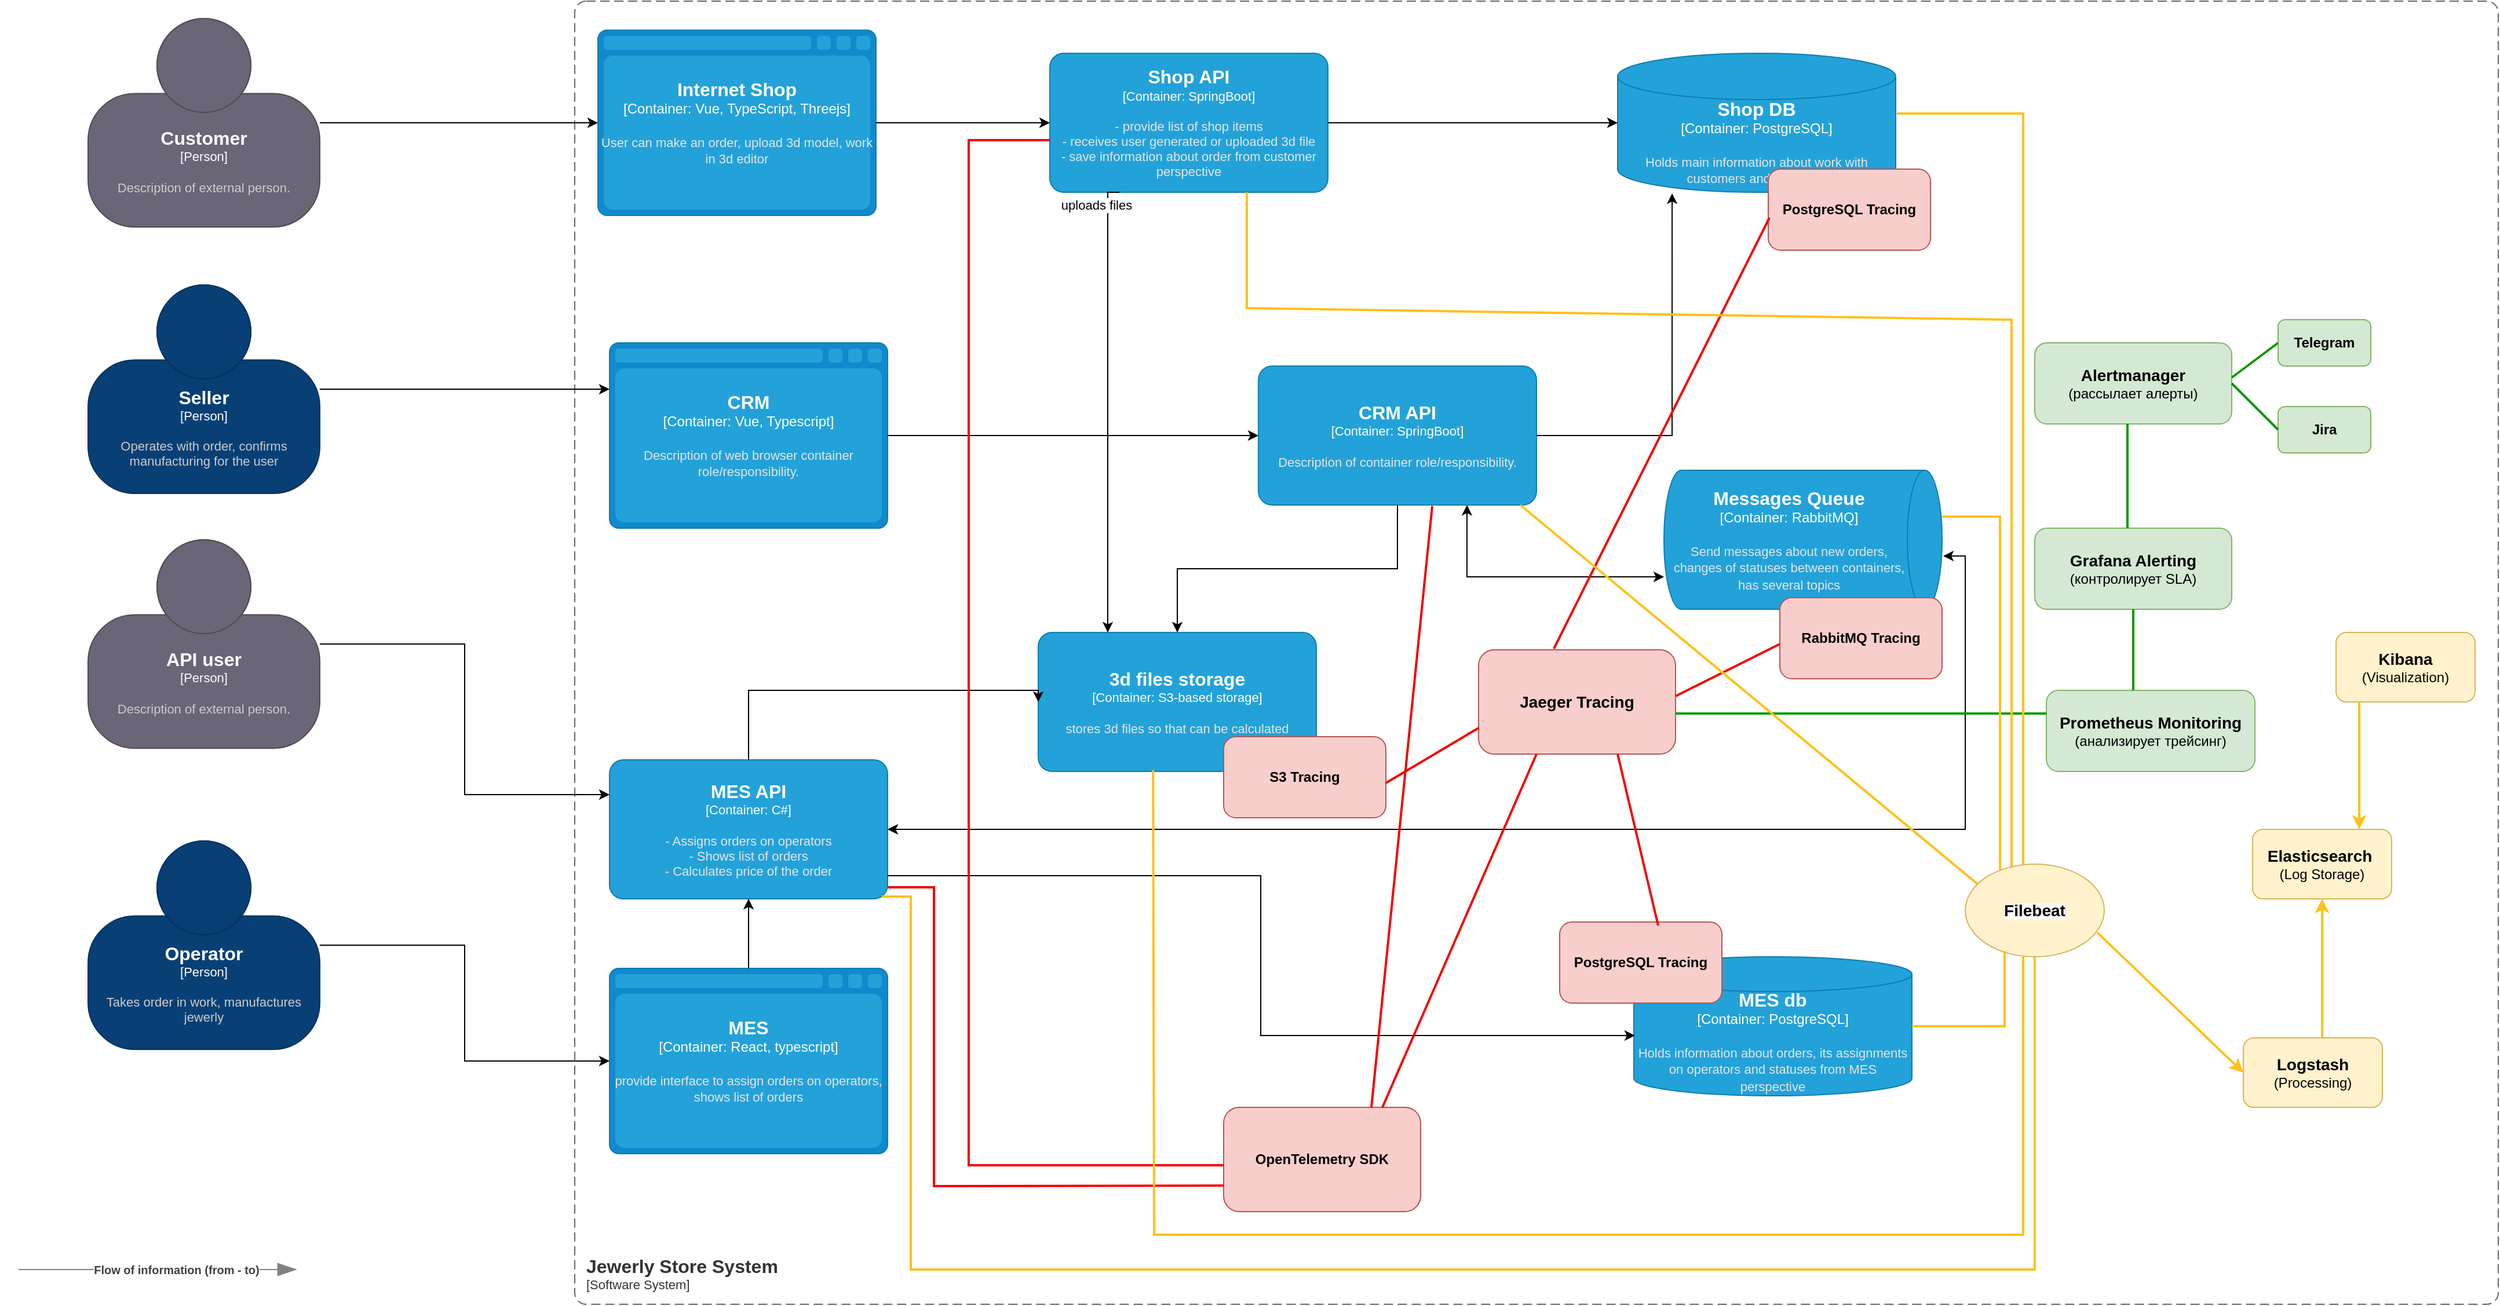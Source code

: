<mxfile version="26.0.16">
  <diagram name="Page-1" id="q5gKrhV2WKv8pvfnoQvh">
    <mxGraphModel dx="2008" dy="1358" grid="1" gridSize="10" guides="1" tooltips="1" connect="1" arrows="1" fold="1" page="1" pageScale="1" pageWidth="827" pageHeight="1169" math="0" shadow="0">
      <root>
        <mxCell id="0" />
        <mxCell id="1" parent="0" />
        <object placeholders="1" c4Name="MES API" c4Type="Container" c4Technology="C#" c4Description="- Assigns orders on operators&#xa;- Shows list of orders&#xa;- Calculates price of the order" label="&lt;font style=&quot;font-size: 16px&quot;&gt;&lt;b&gt;%c4Name%&lt;/b&gt;&lt;/font&gt;&lt;div&gt;[%c4Type%: %c4Technology%]&lt;/div&gt;&lt;br&gt;&lt;div&gt;&lt;font style=&quot;font-size: 11px&quot;&gt;&lt;font color=&quot;#E6E6E6&quot;&gt;%c4Description%&lt;/font&gt;&lt;/div&gt;" id="6bDfexBDMjg7O7AECw8N-1">
          <mxCell style="rounded=1;whiteSpace=wrap;html=1;fontSize=11;labelBackgroundColor=none;fillColor=#23A2D9;fontColor=#ffffff;align=center;arcSize=10;strokeColor=#0E7DAD;metaEdit=1;resizable=0;points=[[0.25,0,0],[0.5,0,0],[0.75,0,0],[1,0.25,0],[1,0.5,0],[1,0.75,0],[0.75,1,0],[0.5,1,0],[0.25,1,0],[0,0.75,0],[0,0.5,0],[0,0.25,0]];" parent="1" vertex="1">
            <mxGeometry x="530" y="890" width="240" height="120" as="geometry" />
          </mxCell>
        </object>
        <object placeholders="1" c4Name="Messages Queue" c4Type="Container" c4Technology="RabbitMQ" c4Description="Send messages about new orders, changes of statuses between containers, has several topics" label="&lt;font style=&quot;font-size: 16px&quot;&gt;&lt;b&gt;%c4Name%&lt;/b&gt;&lt;/font&gt;&lt;div&gt;[%c4Type%:&amp;nbsp;%c4Technology%]&lt;/div&gt;&lt;br&gt;&lt;div&gt;&lt;font style=&quot;font-size: 11px&quot;&gt;&lt;font color=&quot;#E6E6E6&quot;&gt;%c4Description%&lt;/font&gt;&lt;/div&gt;" id="6bDfexBDMjg7O7AECw8N-2">
          <mxCell style="shape=cylinder3;size=15;direction=south;whiteSpace=wrap;html=1;boundedLbl=1;rounded=0;labelBackgroundColor=none;fillColor=#23A2D9;fontSize=12;fontColor=#ffffff;align=center;strokeColor=#0E7DAD;metaEdit=1;points=[[0.5,0,0],[1,0.25,0],[1,0.5,0],[1,0.75,0],[0.5,1,0],[0,0.75,0],[0,0.5,0],[0,0.25,0]];resizable=0;" parent="1" vertex="1">
            <mxGeometry x="1440" y="640" width="240" height="120" as="geometry" />
          </mxCell>
        </object>
        <object placeholders="1" c4Name="Internet Shop" c4Type="Container" c4Technology="Vue, TypeScript, Threejs" c4Description="User can make an order, upload 3d model, work in 3d editor" label="&lt;font style=&quot;font-size: 16px&quot;&gt;&lt;b&gt;%c4Name%&lt;/b&gt;&lt;/font&gt;&lt;div&gt;[%c4Type%:&amp;nbsp;%c4Technology%]&lt;/div&gt;&lt;br&gt;&lt;div&gt;&lt;font style=&quot;font-size: 11px&quot;&gt;&lt;font color=&quot;#E6E6E6&quot;&gt;%c4Description%&lt;/font&gt;&lt;/div&gt;" id="6bDfexBDMjg7O7AECw8N-3">
          <mxCell style="shape=mxgraph.c4.webBrowserContainer2;whiteSpace=wrap;html=1;boundedLbl=1;rounded=0;labelBackgroundColor=none;strokeColor=#118ACD;fillColor=#23A2D9;strokeColor=#118ACD;strokeColor2=#0E7DAD;fontSize=12;fontColor=#ffffff;align=center;metaEdit=1;points=[[0.5,0,0],[1,0.25,0],[1,0.5,0],[1,0.75,0],[0.5,1,0],[0,0.75,0],[0,0.5,0],[0,0.25,0]];resizable=0;" parent="1" vertex="1">
            <mxGeometry x="520" y="260" width="240" height="160" as="geometry" />
          </mxCell>
        </object>
        <object placeholders="1" c4Name="MES" c4Type="Container" c4Technology="React, typescript" c4Description="provide interface to assign orders on operators, shows list of orders" label="&lt;font style=&quot;font-size: 16px&quot;&gt;&lt;b&gt;%c4Name%&lt;/b&gt;&lt;/font&gt;&lt;div&gt;[%c4Type%:&amp;nbsp;%c4Technology%]&lt;/div&gt;&lt;br&gt;&lt;div&gt;&lt;font style=&quot;font-size: 11px&quot;&gt;&lt;font color=&quot;#E6E6E6&quot;&gt;%c4Description%&lt;/font&gt;&lt;/div&gt;" id="6bDfexBDMjg7O7AECw8N-4">
          <mxCell style="shape=mxgraph.c4.webBrowserContainer2;whiteSpace=wrap;html=1;boundedLbl=1;rounded=0;labelBackgroundColor=none;strokeColor=#118ACD;fillColor=#23A2D9;strokeColor=#118ACD;strokeColor2=#0E7DAD;fontSize=12;fontColor=#ffffff;align=center;metaEdit=1;points=[[0.5,0,0],[1,0.25,0],[1,0.5,0],[1,0.75,0],[0.5,1,0],[0,0.75,0],[0,0.5,0],[0,0.25,0]];resizable=0;" parent="1" vertex="1">
            <mxGeometry x="530" y="1070" width="240" height="160" as="geometry" />
          </mxCell>
        </object>
        <mxCell id="6bDfexBDMjg7O7AECw8N-20" style="edgeStyle=orthogonalEdgeStyle;rounded=0;orthogonalLoop=1;jettySize=auto;html=1;" parent="1" source="6bDfexBDMjg7O7AECw8N-5" target="6bDfexBDMjg7O7AECw8N-4" edge="1">
          <mxGeometry relative="1" as="geometry" />
        </mxCell>
        <object placeholders="1" c4Name="Operator" c4Type="Person" c4Description="Takes order in work, manufactures jewerly " label="&lt;font style=&quot;font-size: 16px&quot;&gt;&lt;b&gt;%c4Name%&lt;/b&gt;&lt;/font&gt;&lt;div&gt;[%c4Type%]&lt;/div&gt;&lt;br&gt;&lt;div&gt;&lt;font style=&quot;font-size: 11px&quot;&gt;&lt;font color=&quot;#cccccc&quot;&gt;%c4Description%&lt;/font&gt;&lt;/div&gt;" id="6bDfexBDMjg7O7AECw8N-5">
          <mxCell style="html=1;fontSize=11;dashed=0;whiteSpace=wrap;fillColor=#083F75;strokeColor=#06315C;fontColor=#ffffff;shape=mxgraph.c4.person2;align=center;metaEdit=1;points=[[0.5,0,0],[1,0.5,0],[1,0.75,0],[0.75,1,0],[0.5,1,0],[0.25,1,0],[0,0.75,0],[0,0.5,0]];resizable=0;" parent="1" vertex="1">
            <mxGeometry x="80" y="960" width="200" height="180" as="geometry" />
          </mxCell>
        </object>
        <object placeholders="1" c4Name="Customer" c4Type="Person" c4Description="Description of external person." label="&lt;font style=&quot;font-size: 16px&quot;&gt;&lt;b&gt;%c4Name%&lt;/b&gt;&lt;/font&gt;&lt;div&gt;[%c4Type%]&lt;/div&gt;&lt;br&gt;&lt;div&gt;&lt;font style=&quot;font-size: 11px&quot;&gt;&lt;font color=&quot;#cccccc&quot;&gt;%c4Description%&lt;/font&gt;&lt;/div&gt;" id="6bDfexBDMjg7O7AECw8N-6">
          <mxCell style="html=1;fontSize=11;dashed=0;whiteSpace=wrap;fillColor=#6C6477;strokeColor=#4D4D4D;fontColor=#ffffff;shape=mxgraph.c4.person2;align=center;metaEdit=1;points=[[0.5,0,0],[1,0.5,0],[1,0.75,0],[0.75,1,0],[0.5,1,0],[0.25,1,0],[0,0.75,0],[0,0.5,0]];resizable=0;" parent="1" vertex="1">
            <mxGeometry x="80" y="250" width="200" height="180" as="geometry" />
          </mxCell>
        </object>
        <object placeholders="1" c4Name="API user" c4Type="Person" c4Description="Description of external person." label="&lt;font style=&quot;font-size: 16px&quot;&gt;&lt;b&gt;%c4Name%&lt;/b&gt;&lt;/font&gt;&lt;div&gt;[%c4Type%]&lt;/div&gt;&lt;br&gt;&lt;div&gt;&lt;font style=&quot;font-size: 11px&quot;&gt;&lt;font color=&quot;#cccccc&quot;&gt;%c4Description%&lt;/font&gt;&lt;/div&gt;" id="6bDfexBDMjg7O7AECw8N-7">
          <mxCell style="html=1;fontSize=11;dashed=0;whiteSpace=wrap;fillColor=#6C6477;strokeColor=#4D4D4D;fontColor=#ffffff;shape=mxgraph.c4.person2;align=center;metaEdit=1;points=[[0.5,0,0],[1,0.5,0],[1,0.75,0],[0.75,1,0],[0.5,1,0],[0.25,1,0],[0,0.75,0],[0,0.5,0]];resizable=0;" parent="1" vertex="1">
            <mxGeometry x="80" y="700" width="200" height="180" as="geometry" />
          </mxCell>
        </object>
        <object placeholders="1" c4Name="Shop API" c4Type="Container" c4Technology="SpringBoot" c4Description="- provide list of shop items&#xa;- receives user generated or uploaded 3d file&#xa;- save information about order from customer perspective&#xa;" label="&lt;font style=&quot;font-size: 16px&quot;&gt;&lt;b&gt;%c4Name%&lt;/b&gt;&lt;/font&gt;&lt;div&gt;[%c4Type%: %c4Technology%]&lt;/div&gt;&lt;br&gt;&lt;div&gt;&lt;font style=&quot;font-size: 11px&quot;&gt;&lt;font color=&quot;#E6E6E6&quot;&gt;%c4Description%&lt;/font&gt;&lt;/div&gt;" id="6bDfexBDMjg7O7AECw8N-8">
          <mxCell style="rounded=1;whiteSpace=wrap;html=1;fontSize=11;labelBackgroundColor=none;fillColor=#23A2D9;fontColor=#ffffff;align=center;arcSize=10;strokeColor=#0E7DAD;metaEdit=1;resizable=0;points=[[0.25,0,0],[0.5,0,0],[0.75,0,0],[1,0.25,0],[1,0.5,0],[1,0.75,0],[0.75,1,0],[0.5,1,0],[0.25,1,0],[0,0.75,0],[0,0.5,0],[0,0.25,0]];" parent="1" vertex="1">
            <mxGeometry x="910" y="280" width="240" height="120" as="geometry" />
          </mxCell>
        </object>
        <object placeholders="1" c4Name="CRM" c4Type="Container" c4Technology="Vue, Typescript" c4Description="Description of web browser container role/responsibility." label="&lt;font style=&quot;font-size: 16px&quot;&gt;&lt;b&gt;%c4Name%&lt;/b&gt;&lt;/font&gt;&lt;div&gt;[%c4Type%:&amp;nbsp;%c4Technology%]&lt;/div&gt;&lt;br&gt;&lt;div&gt;&lt;font style=&quot;font-size: 11px&quot;&gt;&lt;font color=&quot;#E6E6E6&quot;&gt;%c4Description%&lt;/font&gt;&lt;/div&gt;" id="6bDfexBDMjg7O7AECw8N-9">
          <mxCell style="shape=mxgraph.c4.webBrowserContainer2;whiteSpace=wrap;html=1;boundedLbl=1;rounded=0;labelBackgroundColor=none;strokeColor=#118ACD;fillColor=#23A2D9;strokeColor=#118ACD;strokeColor2=#0E7DAD;fontSize=12;fontColor=#ffffff;align=center;metaEdit=1;points=[[0.5,0,0],[1,0.25,0],[1,0.5,0],[1,0.75,0],[0.5,1,0],[0,0.75,0],[0,0.5,0],[0,0.25,0]];resizable=0;" parent="1" vertex="1">
            <mxGeometry x="530" y="530" width="240" height="160" as="geometry" />
          </mxCell>
        </object>
        <object placeholders="1" c4Name="CRM API" c4Type="Container" c4Technology="SpringBoot" c4Description="Description of container role/responsibility." label="&lt;font style=&quot;font-size: 16px&quot;&gt;&lt;b&gt;%c4Name%&lt;/b&gt;&lt;/font&gt;&lt;div&gt;[%c4Type%: %c4Technology%]&lt;/div&gt;&lt;br&gt;&lt;div&gt;&lt;font style=&quot;font-size: 11px&quot;&gt;&lt;font color=&quot;#E6E6E6&quot;&gt;%c4Description%&lt;/font&gt;&lt;/div&gt;" id="6bDfexBDMjg7O7AECw8N-10">
          <mxCell style="rounded=1;whiteSpace=wrap;html=1;fontSize=11;labelBackgroundColor=none;fillColor=#23A2D9;fontColor=#ffffff;align=center;arcSize=10;strokeColor=#0E7DAD;metaEdit=1;resizable=0;points=[[0.25,0,0],[0.5,0,0],[0.75,0,0],[1,0.25,0],[1,0.5,0],[1,0.75,0],[0.75,1,0],[0.5,1,0],[0.25,1,0],[0,0.75,0],[0,0.5,0],[0,0.25,0]];" parent="1" vertex="1">
            <mxGeometry x="1090" y="550" width="240" height="120" as="geometry" />
          </mxCell>
        </object>
        <object placeholders="1" c4Name="Shop DB" c4Type="Container" c4Technology="PostgreSQL" c4Description="Holds main information about work with customers and its orders&#xa;" label="&lt;font style=&quot;font-size: 16px&quot;&gt;&lt;b&gt;%c4Name%&lt;/b&gt;&lt;/font&gt;&lt;div&gt;[%c4Type%:&amp;nbsp;%c4Technology%]&lt;/div&gt;&lt;br&gt;&lt;div&gt;&lt;font style=&quot;font-size: 11px&quot;&gt;&lt;font color=&quot;#E6E6E6&quot;&gt;%c4Description%&lt;/font&gt;&lt;/div&gt;" id="6bDfexBDMjg7O7AECw8N-11">
          <mxCell style="shape=cylinder3;size=20;whiteSpace=wrap;html=1;boundedLbl=1;rounded=0;labelBackgroundColor=none;fillColor=#23A2D9;fontSize=12;fontColor=#ffffff;align=center;strokeColor=#0E7DAD;metaEdit=1;points=[[0.5,0,0],[1,0.25,0],[1,0.5,0],[1,0.75,0],[0.5,1,0],[0,0.75,0],[0,0.5,0],[0,0.25,0]];resizable=0;" parent="1" vertex="1">
            <mxGeometry x="1400" y="280" width="240" height="120" as="geometry" />
          </mxCell>
        </object>
        <mxCell id="6bDfexBDMjg7O7AECw8N-12" style="edgeStyle=orthogonalEdgeStyle;rounded=0;orthogonalLoop=1;jettySize=auto;html=1;entryX=0.196;entryY=1.008;entryDx=0;entryDy=0;entryPerimeter=0;" parent="1" source="6bDfexBDMjg7O7AECw8N-10" target="6bDfexBDMjg7O7AECw8N-11" edge="1">
          <mxGeometry relative="1" as="geometry" />
        </mxCell>
        <mxCell id="6bDfexBDMjg7O7AECw8N-13" style="edgeStyle=orthogonalEdgeStyle;rounded=0;orthogonalLoop=1;jettySize=auto;html=1;entryX=0;entryY=0.5;entryDx=0;entryDy=0;entryPerimeter=0;" parent="1" source="6bDfexBDMjg7O7AECw8N-8" target="6bDfexBDMjg7O7AECw8N-11" edge="1">
          <mxGeometry relative="1" as="geometry" />
        </mxCell>
        <mxCell id="6bDfexBDMjg7O7AECw8N-14" style="edgeStyle=orthogonalEdgeStyle;rounded=0;orthogonalLoop=1;jettySize=auto;html=1;entryX=0;entryY=0.5;entryDx=0;entryDy=0;entryPerimeter=0;" parent="1" source="6bDfexBDMjg7O7AECw8N-3" target="6bDfexBDMjg7O7AECw8N-8" edge="1">
          <mxGeometry relative="1" as="geometry" />
        </mxCell>
        <mxCell id="6bDfexBDMjg7O7AECw8N-16" style="edgeStyle=orthogonalEdgeStyle;rounded=0;orthogonalLoop=1;jettySize=auto;html=1;entryX=0.767;entryY=1;entryDx=0;entryDy=0;entryPerimeter=0;exitX=0.75;exitY=1;exitDx=0;exitDy=0;exitPerimeter=0;startArrow=classic;startFill=1;" parent="1" source="6bDfexBDMjg7O7AECw8N-10" target="6bDfexBDMjg7O7AECw8N-2" edge="1">
          <mxGeometry relative="1" as="geometry" />
        </mxCell>
        <mxCell id="6bDfexBDMjg7O7AECw8N-17" style="edgeStyle=orthogonalEdgeStyle;rounded=0;orthogonalLoop=1;jettySize=auto;html=1;entryX=0.617;entryY=-0.004;entryDx=0;entryDy=0;entryPerimeter=0;startArrow=classic;startFill=1;" parent="1" source="6bDfexBDMjg7O7AECw8N-1" target="6bDfexBDMjg7O7AECw8N-2" edge="1">
          <mxGeometry relative="1" as="geometry" />
        </mxCell>
        <mxCell id="6bDfexBDMjg7O7AECw8N-18" style="edgeStyle=orthogonalEdgeStyle;rounded=0;orthogonalLoop=1;jettySize=auto;html=1;entryX=0.5;entryY=1;entryDx=0;entryDy=0;entryPerimeter=0;" parent="1" source="6bDfexBDMjg7O7AECw8N-4" target="6bDfexBDMjg7O7AECw8N-1" edge="1">
          <mxGeometry relative="1" as="geometry" />
        </mxCell>
        <object placeholders="1" c4Name="Jewerly Store System" c4Type="SystemScopeBoundary" c4Application="Software System" label="&lt;font style=&quot;font-size: 16px&quot;&gt;&lt;b&gt;&lt;div style=&quot;text-align: left&quot;&gt;%c4Name%&lt;/div&gt;&lt;/b&gt;&lt;/font&gt;&lt;div style=&quot;text-align: left&quot;&gt;[%c4Application%]&lt;/div&gt;" id="6bDfexBDMjg7O7AECw8N-19">
          <mxCell style="rounded=1;fontSize=11;whiteSpace=wrap;html=1;dashed=1;arcSize=20;fillColor=none;strokeColor=#666666;fontColor=#333333;labelBackgroundColor=none;align=left;verticalAlign=bottom;labelBorderColor=none;spacingTop=0;spacing=10;dashPattern=8 4;metaEdit=1;rotatable=0;perimeter=rectanglePerimeter;noLabel=0;labelPadding=0;allowArrows=0;connectable=0;expand=0;recursiveResize=0;editable=1;pointerEvents=0;absoluteArcSize=1;points=[[0.25,0,0],[0.5,0,0],[0.75,0,0],[1,0.25,0],[1,0.5,0],[1,0.75,0],[0.75,1,0],[0.5,1,0],[0.25,1,0],[0,0.75,0],[0,0.5,0],[0,0.25,0]];" parent="1" vertex="1">
            <mxGeometry x="500" y="235" width="1660" height="1125" as="geometry" />
          </mxCell>
        </object>
        <mxCell id="6bDfexBDMjg7O7AECw8N-21" style="edgeStyle=orthogonalEdgeStyle;rounded=0;orthogonalLoop=1;jettySize=auto;html=1;entryX=0;entryY=0.25;entryDx=0;entryDy=0;entryPerimeter=0;" parent="1" source="6bDfexBDMjg7O7AECw8N-7" target="6bDfexBDMjg7O7AECw8N-1" edge="1">
          <mxGeometry relative="1" as="geometry" />
        </mxCell>
        <mxCell id="6bDfexBDMjg7O7AECw8N-22" style="edgeStyle=orthogonalEdgeStyle;rounded=0;orthogonalLoop=1;jettySize=auto;html=1;entryX=0;entryY=0.5;entryDx=0;entryDy=0;entryPerimeter=0;" parent="1" source="6bDfexBDMjg7O7AECw8N-9" target="6bDfexBDMjg7O7AECw8N-10" edge="1">
          <mxGeometry relative="1" as="geometry" />
        </mxCell>
        <mxCell id="6bDfexBDMjg7O7AECw8N-23" style="edgeStyle=orthogonalEdgeStyle;rounded=0;orthogonalLoop=1;jettySize=auto;html=1;entryX=0;entryY=0.5;entryDx=0;entryDy=0;entryPerimeter=0;" parent="1" source="6bDfexBDMjg7O7AECw8N-6" target="6bDfexBDMjg7O7AECw8N-3" edge="1">
          <mxGeometry relative="1" as="geometry" />
        </mxCell>
        <mxCell id="6bDfexBDMjg7O7AECw8N-29" value="" style="edgeStyle=orthogonalEdgeStyle;rounded=0;orthogonalLoop=1;jettySize=auto;html=1;startArrow=classic;startFill=1;endArrow=none;endFill=0;" parent="1" source="6bDfexBDMjg7O7AECw8N-25" target="6bDfexBDMjg7O7AECw8N-10" edge="1">
          <mxGeometry relative="1" as="geometry" />
        </mxCell>
        <object placeholders="1" c4Name="3d files storage" c4Type="Container" c4Technology="S3-based storage" c4Description="stores 3d files so that can be calculated" label="&lt;font style=&quot;font-size: 16px&quot;&gt;&lt;b&gt;%c4Name%&lt;/b&gt;&lt;/font&gt;&lt;div&gt;[%c4Type%: %c4Technology%]&lt;/div&gt;&lt;br&gt;&lt;div&gt;&lt;font style=&quot;font-size: 11px&quot;&gt;&lt;font color=&quot;#E6E6E6&quot;&gt;%c4Description%&lt;/font&gt;&lt;/div&gt;" id="6bDfexBDMjg7O7AECw8N-25">
          <mxCell style="rounded=1;whiteSpace=wrap;html=1;fontSize=11;labelBackgroundColor=none;fillColor=#23A2D9;fontColor=#ffffff;align=center;arcSize=10;strokeColor=#0E7DAD;metaEdit=1;resizable=0;points=[[0.25,0,0],[0.5,0,0],[0.75,0,0],[1,0.25,0],[1,0.5,0],[1,0.75,0],[0.75,1,0],[0.5,1,0],[0.25,1,0],[0,0.75,0],[0,0.5,0],[0,0.25,0]];" parent="1" vertex="1">
            <mxGeometry x="900" y="780" width="240" height="120" as="geometry" />
          </mxCell>
        </object>
        <mxCell id="6bDfexBDMjg7O7AECw8N-26" style="edgeStyle=orthogonalEdgeStyle;rounded=0;orthogonalLoop=1;jettySize=auto;html=1;entryX=0;entryY=0.5;entryDx=0;entryDy=0;entryPerimeter=0;" parent="1" source="6bDfexBDMjg7O7AECw8N-1" target="6bDfexBDMjg7O7AECw8N-25" edge="1">
          <mxGeometry relative="1" as="geometry">
            <Array as="points">
              <mxPoint x="650" y="830" />
            </Array>
          </mxGeometry>
        </mxCell>
        <mxCell id="6bDfexBDMjg7O7AECw8N-27" style="edgeStyle=orthogonalEdgeStyle;rounded=0;orthogonalLoop=1;jettySize=auto;html=1;entryX=0.25;entryY=0;entryDx=0;entryDy=0;entryPerimeter=0;exitX=0.25;exitY=1;exitDx=0;exitDy=0;exitPerimeter=0;" parent="1" source="6bDfexBDMjg7O7AECw8N-8" target="6bDfexBDMjg7O7AECw8N-25" edge="1">
          <mxGeometry relative="1" as="geometry">
            <mxPoint x="970" y="430" as="sourcePoint" />
            <mxPoint x="1170.08" y="790.96" as="targetPoint" />
            <Array as="points">
              <mxPoint x="960" y="400" />
            </Array>
          </mxGeometry>
        </mxCell>
        <mxCell id="6bDfexBDMjg7O7AECw8N-28" value="uploads files" style="edgeLabel;html=1;align=center;verticalAlign=middle;resizable=0;points=[];" parent="6bDfexBDMjg7O7AECw8N-27" vertex="1" connectable="0">
          <mxGeometry x="-0.371" y="-2" relative="1" as="geometry">
            <mxPoint x="-8" y="-102" as="offset" />
          </mxGeometry>
        </mxCell>
        <object placeholders="1" c4Name="Seller" c4Type="Person" c4Description="Operates with order, confirms manufacturing for the user" label="&lt;font style=&quot;font-size: 16px&quot;&gt;&lt;b&gt;%c4Name%&lt;/b&gt;&lt;/font&gt;&lt;div&gt;[%c4Type%]&lt;/div&gt;&lt;br&gt;&lt;div&gt;&lt;font style=&quot;font-size: 11px&quot;&gt;&lt;font color=&quot;#cccccc&quot;&gt;%c4Description%&lt;/font&gt;&lt;/div&gt;" id="6bDfexBDMjg7O7AECw8N-30">
          <mxCell style="html=1;fontSize=11;dashed=0;whiteSpace=wrap;fillColor=#083F75;strokeColor=#06315C;fontColor=#ffffff;shape=mxgraph.c4.person2;align=center;metaEdit=1;points=[[0.5,0,0],[1,0.5,0],[1,0.75,0],[0.75,1,0],[0.5,1,0],[0.25,1,0],[0,0.75,0],[0,0.5,0]];resizable=0;" parent="1" vertex="1">
            <mxGeometry x="80" y="480" width="200" height="180" as="geometry" />
          </mxCell>
        </object>
        <mxCell id="6bDfexBDMjg7O7AECw8N-31" style="edgeStyle=orthogonalEdgeStyle;rounded=0;orthogonalLoop=1;jettySize=auto;html=1;entryX=0;entryY=0.25;entryDx=0;entryDy=0;entryPerimeter=0;" parent="1" source="6bDfexBDMjg7O7AECw8N-30" target="6bDfexBDMjg7O7AECw8N-9" edge="1">
          <mxGeometry relative="1" as="geometry" />
        </mxCell>
        <object placeholders="1" c4Name="MES db" c4Type="Container" c4Technology="PostgreSQL" c4Description="Holds information about orders, its assignments on operators and statuses from MES perspective" label="&lt;font style=&quot;font-size: 16px&quot;&gt;&lt;b&gt;%c4Name%&lt;/b&gt;&lt;/font&gt;&lt;div&gt;[%c4Type%:&amp;nbsp;%c4Technology%]&lt;/div&gt;&lt;br&gt;&lt;div&gt;&lt;font style=&quot;font-size: 11px&quot;&gt;&lt;font color=&quot;#E6E6E6&quot;&gt;%c4Description%&lt;/font&gt;&lt;/div&gt;" id="6bDfexBDMjg7O7AECw8N-32">
          <mxCell style="shape=cylinder3;size=15;whiteSpace=wrap;html=1;boundedLbl=1;rounded=0;labelBackgroundColor=none;fillColor=#23A2D9;fontSize=12;fontColor=#ffffff;align=center;strokeColor=#0E7DAD;metaEdit=1;points=[[0.5,0,0],[1,0.25,0],[1,0.5,0],[1,0.75,0],[0.5,1,0],[0,0.75,0],[0,0.5,0],[0,0.25,0]];resizable=0;" parent="1" vertex="1">
            <mxGeometry x="1414" y="1060" width="240" height="120" as="geometry" />
          </mxCell>
        </object>
        <mxCell id="6bDfexBDMjg7O7AECw8N-33" style="edgeStyle=orthogonalEdgeStyle;rounded=0;orthogonalLoop=1;jettySize=auto;html=1;entryX=0.004;entryY=0.567;entryDx=0;entryDy=0;entryPerimeter=0;" parent="1" source="6bDfexBDMjg7O7AECw8N-1" target="6bDfexBDMjg7O7AECw8N-32" edge="1">
          <mxGeometry relative="1" as="geometry">
            <mxPoint x="1380" y="1130" as="targetPoint" />
            <Array as="points">
              <mxPoint x="1092" y="990" />
              <mxPoint x="1092" y="1128" />
            </Array>
          </mxGeometry>
        </mxCell>
        <object placeholders="1" c4Type="Relationship" c4Description="Flow of information (from - to) " label="&lt;div style=&quot;text-align: left&quot;&gt;&lt;div style=&quot;text-align: center&quot;&gt;&lt;b&gt;%c4Description%&lt;/b&gt;&lt;/div&gt;" id="6bDfexBDMjg7O7AECw8N-34">
          <mxCell style="endArrow=blockThin;html=1;fontSize=10;fontColor=#404040;strokeWidth=1;endFill=1;strokeColor=#828282;elbow=vertical;metaEdit=1;endSize=14;startSize=14;jumpStyle=arc;jumpSize=16;rounded=0;edgeStyle=orthogonalEdgeStyle;" parent="1" edge="1">
            <mxGeometry x="0.133" width="240" relative="1" as="geometry">
              <mxPoint x="20" y="1330" as="sourcePoint" />
              <mxPoint x="260" y="1330" as="targetPoint" />
              <mxPoint as="offset" />
            </mxGeometry>
          </mxCell>
        </object>
        <mxCell id="CJnJianosdt1Zw88ZmWL-2" value="&lt;b&gt;PostgreSQL Tracing&lt;/b&gt;" style="rounded=1;whiteSpace=wrap;html=1;fillColor=#f8cecc;strokeColor=#b85450;" parent="1" vertex="1">
          <mxGeometry x="1350" y="1030" width="140" height="70" as="geometry" />
        </mxCell>
        <mxCell id="CJnJianosdt1Zw88ZmWL-3" value="&lt;b&gt;&lt;font style=&quot;font-size: 14px;&quot;&gt;Jaeger Tracing&lt;/font&gt;&lt;/b&gt;" style="rounded=1;whiteSpace=wrap;html=1;fillColor=#f8cecc;strokeColor=#b85450;" parent="1" vertex="1">
          <mxGeometry x="1280" y="795" width="170" height="90" as="geometry" />
        </mxCell>
        <mxCell id="CJnJianosdt1Zw88ZmWL-4" value="&lt;b&gt;OpenTelemetry SDK&lt;/b&gt;" style="rounded=1;whiteSpace=wrap;html=1;fillColor=#f8cecc;strokeColor=#b85450;" parent="1" vertex="1">
          <mxGeometry x="1060" y="1190" width="170" height="90" as="geometry" />
        </mxCell>
        <mxCell id="CJnJianosdt1Zw88ZmWL-5" value="&lt;b&gt;RabbitMQ Tracing&lt;/b&gt;" style="rounded=1;whiteSpace=wrap;html=1;fillColor=#f8cecc;strokeColor=#b85450;" parent="1" vertex="1">
          <mxGeometry x="1540" y="750" width="140" height="70" as="geometry" />
        </mxCell>
        <mxCell id="CJnJianosdt1Zw88ZmWL-6" value="&lt;b&gt;PostgreSQL Tracing&lt;/b&gt;" style="rounded=1;whiteSpace=wrap;html=1;fillColor=#f8cecc;strokeColor=#b85450;" parent="1" vertex="1">
          <mxGeometry x="1530" y="380" width="140" height="70" as="geometry" />
        </mxCell>
        <mxCell id="CJnJianosdt1Zw88ZmWL-7" value="&lt;b&gt;S3 Tracing&lt;/b&gt;" style="rounded=1;whiteSpace=wrap;html=1;fillColor=#f8cecc;strokeColor=#b85450;" parent="1" vertex="1">
          <mxGeometry x="1060" y="870" width="140" height="70" as="geometry" />
        </mxCell>
        <mxCell id="CJnJianosdt1Zw88ZmWL-8" value="" style="endArrow=none;html=1;rounded=0;strokeColor=light-dark(#f50000, #ededed);exitX=0;exitY=0.75;exitDx=0;exitDy=0;strokeWidth=2;" parent="1" source="CJnJianosdt1Zw88ZmWL-3" edge="1">
          <mxGeometry width="50" height="50" relative="1" as="geometry">
            <mxPoint x="990" y="960" as="sourcePoint" />
            <mxPoint x="1200" y="910" as="targetPoint" />
          </mxGeometry>
        </mxCell>
        <mxCell id="CJnJianosdt1Zw88ZmWL-9" value="" style="endArrow=none;html=1;rounded=0;strokeColor=light-dark(#f50000, #ededed);exitX=0;exitY=0.5;exitDx=0;exitDy=0;strokeWidth=2;entryX=0.806;entryY=0;entryDx=0;entryDy=0;entryPerimeter=0;" parent="1" target="CJnJianosdt1Zw88ZmWL-4" edge="1">
          <mxGeometry width="50" height="50" relative="1" as="geometry">
            <mxPoint x="1330" y="885" as="sourcePoint" />
            <mxPoint x="1250" y="955" as="targetPoint" />
          </mxGeometry>
        </mxCell>
        <mxCell id="CJnJianosdt1Zw88ZmWL-10" value="" style="endArrow=none;html=1;rounded=0;strokeColor=light-dark(#f50000, #ededed);exitX=0;exitY=0.5;exitDx=0;exitDy=0;strokeWidth=2;" parent="1" edge="1">
          <mxGeometry width="50" height="50" relative="1" as="geometry">
            <mxPoint x="1450" y="835" as="sourcePoint" />
            <mxPoint x="1540" y="790" as="targetPoint" />
          </mxGeometry>
        </mxCell>
        <mxCell id="CJnJianosdt1Zw88ZmWL-11" value="" style="endArrow=none;html=1;rounded=0;strokeColor=light-dark(#f50000, #ededed);exitX=0;exitY=0.5;exitDx=0;exitDy=0;strokeWidth=2;entryX=0.607;entryY=0.043;entryDx=0;entryDy=0;entryPerimeter=0;" parent="1" target="CJnJianosdt1Zw88ZmWL-2" edge="1">
          <mxGeometry width="50" height="50" relative="1" as="geometry">
            <mxPoint x="1400" y="885" as="sourcePoint" />
            <mxPoint x="1215" y="1190" as="targetPoint" />
          </mxGeometry>
        </mxCell>
        <mxCell id="CJnJianosdt1Zw88ZmWL-12" value="" style="endArrow=none;html=1;rounded=0;strokeColor=light-dark(#f50000, #ededed);exitX=0.382;exitY=-0.011;exitDx=0;exitDy=0;strokeWidth=2;exitPerimeter=0;entryX=0.007;entryY=0.6;entryDx=0;entryDy=0;entryPerimeter=0;" parent="1" source="CJnJianosdt1Zw88ZmWL-3" target="CJnJianosdt1Zw88ZmWL-6" edge="1">
          <mxGeometry width="50" height="50" relative="1" as="geometry">
            <mxPoint x="1360" y="790" as="sourcePoint" />
            <mxPoint x="1175" y="1095" as="targetPoint" />
          </mxGeometry>
        </mxCell>
        <mxCell id="CJnJianosdt1Zw88ZmWL-13" value="" style="endArrow=none;html=1;rounded=0;strokeColor=light-dark(#f50000, #ededed);strokeWidth=2;entryX=0;entryY=0.75;entryDx=0;entryDy=0;" parent="1" target="CJnJianosdt1Zw88ZmWL-4" edge="1">
          <mxGeometry width="50" height="50" relative="1" as="geometry">
            <mxPoint x="770" y="1000" as="sourcePoint" />
            <mxPoint x="550" y="1315" as="targetPoint" />
            <Array as="points">
              <mxPoint x="810" y="1000" />
              <mxPoint x="810" y="1258" />
            </Array>
          </mxGeometry>
        </mxCell>
        <mxCell id="CJnJianosdt1Zw88ZmWL-14" value="" style="endArrow=none;html=1;rounded=0;strokeColor=light-dark(#f50000, #ededed);exitX=0;exitY=0.5;exitDx=0;exitDy=0;strokeWidth=2;" parent="1" edge="1">
          <mxGeometry width="50" height="50" relative="1" as="geometry">
            <mxPoint x="910" y="355" as="sourcePoint" />
            <mxPoint x="1060" y="1240" as="targetPoint" />
            <Array as="points">
              <mxPoint x="840" y="355" />
              <mxPoint x="840" y="1240" />
            </Array>
          </mxGeometry>
        </mxCell>
        <mxCell id="CJnJianosdt1Zw88ZmWL-16" value="" style="endArrow=none;html=1;rounded=0;strokeColor=light-dark(#f50000, #ededed);exitX=0.625;exitY=1.008;exitDx=0;exitDy=0;strokeWidth=2;exitPerimeter=0;entryX=0.75;entryY=0;entryDx=0;entryDy=0;" parent="1" source="6bDfexBDMjg7O7AECw8N-10" target="CJnJianosdt1Zw88ZmWL-4" edge="1">
          <mxGeometry width="50" height="50" relative="1" as="geometry">
            <mxPoint x="1012" y="660" as="sourcePoint" />
            <mxPoint x="880" y="1200" as="targetPoint" />
          </mxGeometry>
        </mxCell>
        <mxCell id="Mq3G40nE8E_LWOeS26wL-1" value="&lt;b&gt;&lt;font style=&quot;font-size: 14px;&quot;&gt;Prometheus Monitoring&lt;/font&gt;&lt;/b&gt;&lt;div&gt;(анализирует трейсинг)&lt;b&gt;&lt;/b&gt;&lt;/div&gt;" style="rounded=1;whiteSpace=wrap;html=1;fillColor=#d5e8d4;strokeColor=#82b366;" parent="1" vertex="1">
          <mxGeometry x="1770" y="830" width="180" height="70" as="geometry" />
        </mxCell>
        <mxCell id="Mq3G40nE8E_LWOeS26wL-2" value="&lt;b&gt;&lt;font style=&quot;font-size: 14px;&quot;&gt;Grafana Alerting&lt;/font&gt;&lt;/b&gt;&lt;div&gt;(&lt;span style=&quot;background-color: transparent; color: light-dark(rgb(0, 0, 0), rgb(255, 255, 255));&quot;&gt;контролирует SLA)&lt;/span&gt;&lt;/div&gt;" style="rounded=1;whiteSpace=wrap;html=1;fillColor=#d5e8d4;strokeColor=#82b366;" parent="1" vertex="1">
          <mxGeometry x="1760" y="690" width="170" height="70" as="geometry" />
        </mxCell>
        <mxCell id="Mq3G40nE8E_LWOeS26wL-3" value="&lt;b&gt;&lt;font style=&quot;font-size: 14px;&quot;&gt;Alertmanager&lt;/font&gt;&lt;/b&gt;&lt;div&gt;(рассылает алерты)&lt;b&gt;&lt;/b&gt;&lt;/div&gt;" style="rounded=1;whiteSpace=wrap;html=1;fillColor=#d5e8d4;strokeColor=#82b366;" parent="1" vertex="1">
          <mxGeometry x="1760" y="530" width="170" height="70" as="geometry" />
        </mxCell>
        <mxCell id="Mq3G40nE8E_LWOeS26wL-4" value="" style="endArrow=none;html=1;rounded=0;strokeColor=#009900;strokeWidth=2;" parent="1" edge="1">
          <mxGeometry width="50" height="50" relative="1" as="geometry">
            <mxPoint x="1450" y="850" as="sourcePoint" />
            <mxPoint x="1770" y="850" as="targetPoint" />
          </mxGeometry>
        </mxCell>
        <mxCell id="Mq3G40nE8E_LWOeS26wL-5" value="" style="endArrow=none;html=1;rounded=0;strokeColor=#009900;strokeWidth=2;" parent="1" target="Mq3G40nE8E_LWOeS26wL-2" edge="1">
          <mxGeometry width="50" height="50" relative="1" as="geometry">
            <mxPoint x="1845" y="830" as="sourcePoint" />
            <mxPoint x="2160" y="830" as="targetPoint" />
          </mxGeometry>
        </mxCell>
        <mxCell id="Mq3G40nE8E_LWOeS26wL-6" value="" style="endArrow=none;html=1;rounded=0;strokeColor=#009900;strokeWidth=2;" parent="1" edge="1">
          <mxGeometry width="50" height="50" relative="1" as="geometry">
            <mxPoint x="1840" y="690" as="sourcePoint" />
            <mxPoint x="1840" y="600" as="targetPoint" />
          </mxGeometry>
        </mxCell>
        <mxCell id="Mq3G40nE8E_LWOeS26wL-7" value="&lt;b&gt;Telegram&lt;/b&gt;" style="rounded=1;whiteSpace=wrap;html=1;fillColor=#d5e8d4;strokeColor=#82b366;" parent="1" vertex="1">
          <mxGeometry x="1970" y="510" width="80" height="40" as="geometry" />
        </mxCell>
        <mxCell id="Mq3G40nE8E_LWOeS26wL-8" value="&lt;b&gt;Jira&lt;/b&gt;" style="rounded=1;whiteSpace=wrap;html=1;fillColor=#d5e8d4;strokeColor=#82b366;" parent="1" vertex="1">
          <mxGeometry x="1970" y="585" width="80" height="40" as="geometry" />
        </mxCell>
        <mxCell id="Mq3G40nE8E_LWOeS26wL-9" value="" style="endArrow=none;html=1;rounded=0;strokeColor=#009900;strokeWidth=2;" parent="1" edge="1">
          <mxGeometry width="50" height="50" relative="1" as="geometry">
            <mxPoint x="1930" y="560" as="sourcePoint" />
            <mxPoint x="1970" y="530" as="targetPoint" />
          </mxGeometry>
        </mxCell>
        <mxCell id="Mq3G40nE8E_LWOeS26wL-10" value="" style="endArrow=none;html=1;rounded=0;strokeColor=#009900;strokeWidth=2;exitX=1;exitY=0.5;exitDx=0;exitDy=0;entryX=0;entryY=0.5;entryDx=0;entryDy=0;" parent="1" source="Mq3G40nE8E_LWOeS26wL-3" target="Mq3G40nE8E_LWOeS26wL-8" edge="1">
          <mxGeometry width="50" height="50" relative="1" as="geometry">
            <mxPoint x="1940" y="570" as="sourcePoint" />
            <mxPoint x="1980" y="540" as="targetPoint" />
          </mxGeometry>
        </mxCell>
        <mxCell id="m9SF86l7HJBmPP8fLmIN-2" value="&lt;p style=&quot;white-space-collapse: preserve; margin: 0px;&quot;&gt;&lt;font&gt;&lt;b&gt;&lt;font style=&quot;font-size: 14px;&quot;&gt;Logstash&lt;/font&gt;&lt;/b&gt; (Processing)&lt;/font&gt;&lt;/p&gt;" style="rounded=1;whiteSpace=wrap;html=1;fillColor=#fff2cc;strokeColor=#d6b656;align=center;" vertex="1" parent="1">
          <mxGeometry x="1940" y="1130" width="120" height="60" as="geometry" />
        </mxCell>
        <mxCell id="m9SF86l7HJBmPP8fLmIN-3" value="&lt;p style=&quot;white-space-collapse: preserve; text-align: start; margin: 0px;&quot;&gt;&lt;font style=&quot;font-size: 14px;&quot;&gt;&lt;b style=&quot;&quot;&gt;Elasticsearch&lt;/b&gt; &lt;/font&gt;&lt;/p&gt;&lt;p style=&quot;margin: 0px; white-space-collapse: preserve;&quot;&gt;&lt;font&gt;(Log Storage)&lt;/font&gt;&lt;/p&gt;" style="rounded=1;whiteSpace=wrap;html=1;fillColor=#fff2cc;strokeColor=#d6b656;align=center;" vertex="1" parent="1">
          <mxGeometry x="1948" y="950" width="120" height="60" as="geometry" />
        </mxCell>
        <mxCell id="m9SF86l7HJBmPP8fLmIN-4" value="&lt;p style=&quot;white-space-collapse: preserve; margin: 0px;&quot;&gt;&lt;font style=&quot;font-size: 14px;&quot;&gt;&lt;b&gt;Kibana &lt;/b&gt;&lt;/font&gt;&lt;font&gt;(Visualization)&lt;/font&gt;&lt;/p&gt;" style="rounded=1;whiteSpace=wrap;html=1;fillColor=#fff2cc;strokeColor=#d6b656;align=center;" vertex="1" parent="1">
          <mxGeometry x="2020" y="780" width="120" height="60" as="geometry" />
        </mxCell>
        <mxCell id="m9SF86l7HJBmPP8fLmIN-6" value="" style="endArrow=none;html=1;rounded=0;entryX=0.942;entryY=1;entryDx=0;entryDy=0;strokeColor=#FFC119;strokeWidth=2;entryPerimeter=0;exitX=0;exitY=0.25;exitDx=0;exitDy=0;" edge="1" parent="1" target="6bDfexBDMjg7O7AECw8N-10">
          <mxGeometry width="50" height="50" relative="1" as="geometry">
            <mxPoint x="1720" y="1005" as="sourcePoint" />
            <mxPoint x="1630" y="915" as="targetPoint" />
          </mxGeometry>
        </mxCell>
        <mxCell id="m9SF86l7HJBmPP8fLmIN-7" value="" style="endArrow=none;html=1;rounded=0;entryX=0.5;entryY=1;entryDx=0;entryDy=0;exitX=0.979;exitY=0.983;exitDx=0;exitDy=0;strokeColor=#FFC119;strokeWidth=2;exitPerimeter=0;" edge="1" parent="1" source="6bDfexBDMjg7O7AECw8N-1" target="m9SF86l7HJBmPP8fLmIN-9">
          <mxGeometry width="50" height="50" relative="1" as="geometry">
            <mxPoint x="1910" y="1145" as="sourcePoint" />
            <mxPoint x="1800" y="1050" as="targetPoint" />
            <Array as="points">
              <mxPoint x="790" y="1008" />
              <mxPoint x="790" y="1330" />
              <mxPoint x="1760" y="1330" />
            </Array>
          </mxGeometry>
        </mxCell>
        <mxCell id="m9SF86l7HJBmPP8fLmIN-8" value="" style="endArrow=none;html=1;rounded=0;strokeColor=#FFC119;strokeWidth=2;" edge="1" parent="1">
          <mxGeometry width="50" height="50" relative="1" as="geometry">
            <mxPoint x="1740" y="990" as="sourcePoint" />
            <mxPoint x="1080" y="400" as="targetPoint" />
            <Array as="points">
              <mxPoint x="1740" y="510" />
              <mxPoint x="1080" y="500" />
            </Array>
          </mxGeometry>
        </mxCell>
        <mxCell id="m9SF86l7HJBmPP8fLmIN-9" value="&lt;b style=&quot;forced-color-adjust: none; color: rgb(0, 0, 0); font-family: Helvetica; font-size: 12px; font-style: normal; font-variant-ligatures: normal; font-variant-caps: normal; letter-spacing: normal; orphans: 2; text-align: center; text-indent: 0px; text-transform: none; widows: 2; word-spacing: 0px; -webkit-text-stroke-width: 0px; white-space: normal; background-color: rgb(251, 251, 251); text-decoration-thickness: initial; text-decoration-style: initial; text-decoration-color: initial;&quot;&gt;&lt;font style=&quot;forced-color-adjust: none; font-size: 14px;&quot;&gt;Filebeat&lt;/font&gt;&lt;/b&gt;" style="ellipse;whiteSpace=wrap;html=1;fillColor=#fff2cc;strokeColor=#d6b656;" vertex="1" parent="1">
          <mxGeometry x="1700" y="980" width="120" height="80" as="geometry" />
        </mxCell>
        <mxCell id="m9SF86l7HJBmPP8fLmIN-10" value="" style="endArrow=classic;html=1;rounded=0;strokeColor=#FFC119;strokeWidth=2;exitX=0.95;exitY=0.738;exitDx=0;exitDy=0;entryX=0;entryY=0.5;entryDx=0;entryDy=0;exitPerimeter=0;" edge="1" parent="1" source="m9SF86l7HJBmPP8fLmIN-9" target="m9SF86l7HJBmPP8fLmIN-2">
          <mxGeometry width="50" height="50" relative="1" as="geometry">
            <mxPoint x="1820" y="1260" as="sourcePoint" />
            <mxPoint x="1870" y="1210" as="targetPoint" />
          </mxGeometry>
        </mxCell>
        <mxCell id="m9SF86l7HJBmPP8fLmIN-11" value="" style="endArrow=classic;html=1;rounded=0;strokeColor=#FFC119;strokeWidth=2;entryX=0.5;entryY=1;entryDx=0;entryDy=0;" edge="1" parent="1" target="m9SF86l7HJBmPP8fLmIN-3">
          <mxGeometry width="50" height="50" relative="1" as="geometry">
            <mxPoint x="2008" y="1130" as="sourcePoint" />
            <mxPoint x="2080" y="1010" as="targetPoint" />
          </mxGeometry>
        </mxCell>
        <mxCell id="m9SF86l7HJBmPP8fLmIN-12" value="" style="endArrow=classic;html=1;rounded=0;strokeColor=#FFC119;strokeWidth=2;" edge="1" parent="1">
          <mxGeometry width="50" height="50" relative="1" as="geometry">
            <mxPoint x="2040" y="840" as="sourcePoint" />
            <mxPoint x="2040" y="950" as="targetPoint" />
          </mxGeometry>
        </mxCell>
        <mxCell id="m9SF86l7HJBmPP8fLmIN-13" value="" style="endArrow=none;html=1;rounded=0;strokeColor=#FFC119;strokeWidth=2;exitX=0;exitY=0.25;exitDx=0;exitDy=0;" edge="1" parent="1">
          <mxGeometry width="50" height="50" relative="1" as="geometry">
            <mxPoint x="1730" y="985" as="sourcePoint" />
            <mxPoint x="1680" y="680" as="targetPoint" />
            <Array as="points">
              <mxPoint x="1730" y="680" />
            </Array>
          </mxGeometry>
        </mxCell>
        <mxCell id="m9SF86l7HJBmPP8fLmIN-14" value="" style="endArrow=none;html=1;rounded=0;strokeColor=#FFC119;strokeWidth=2;entryX=1.004;entryY=0.433;entryDx=0;entryDy=0;entryPerimeter=0;" edge="1" parent="1" target="6bDfexBDMjg7O7AECw8N-11">
          <mxGeometry width="50" height="50" relative="1" as="geometry">
            <mxPoint x="1750" y="980" as="sourcePoint" />
            <mxPoint x="1690" y="690" as="targetPoint" />
            <Array as="points">
              <mxPoint x="1750" y="332" />
            </Array>
          </mxGeometry>
        </mxCell>
        <mxCell id="m9SF86l7HJBmPP8fLmIN-15" value="" style="endArrow=none;html=1;rounded=0;entryX=1;entryY=0.5;entryDx=0;entryDy=0;strokeColor=#FFC119;strokeWidth=2;entryPerimeter=0;exitX=0;exitY=0.25;exitDx=0;exitDy=0;" edge="1" parent="1" target="6bDfexBDMjg7O7AECw8N-32">
          <mxGeometry width="50" height="50" relative="1" as="geometry">
            <mxPoint x="1734" y="1055" as="sourcePoint" />
            <mxPoint x="1330" y="720" as="targetPoint" />
            <Array as="points">
              <mxPoint x="1734" y="1120" />
            </Array>
          </mxGeometry>
        </mxCell>
        <mxCell id="m9SF86l7HJBmPP8fLmIN-16" value="" style="endArrow=none;html=1;rounded=0;entryX=0.413;entryY=0.992;entryDx=0;entryDy=0;strokeColor=#FFC119;strokeWidth=2;entryPerimeter=0;exitX=0;exitY=0.25;exitDx=0;exitDy=0;" edge="1" parent="1" target="6bDfexBDMjg7O7AECw8N-25">
          <mxGeometry width="50" height="50" relative="1" as="geometry">
            <mxPoint x="1750" y="1060" as="sourcePoint" />
            <mxPoint x="1670" y="1125" as="targetPoint" />
            <Array as="points">
              <mxPoint x="1750" y="1300" />
              <mxPoint x="1000" y="1300" />
            </Array>
          </mxGeometry>
        </mxCell>
      </root>
    </mxGraphModel>
  </diagram>
</mxfile>
